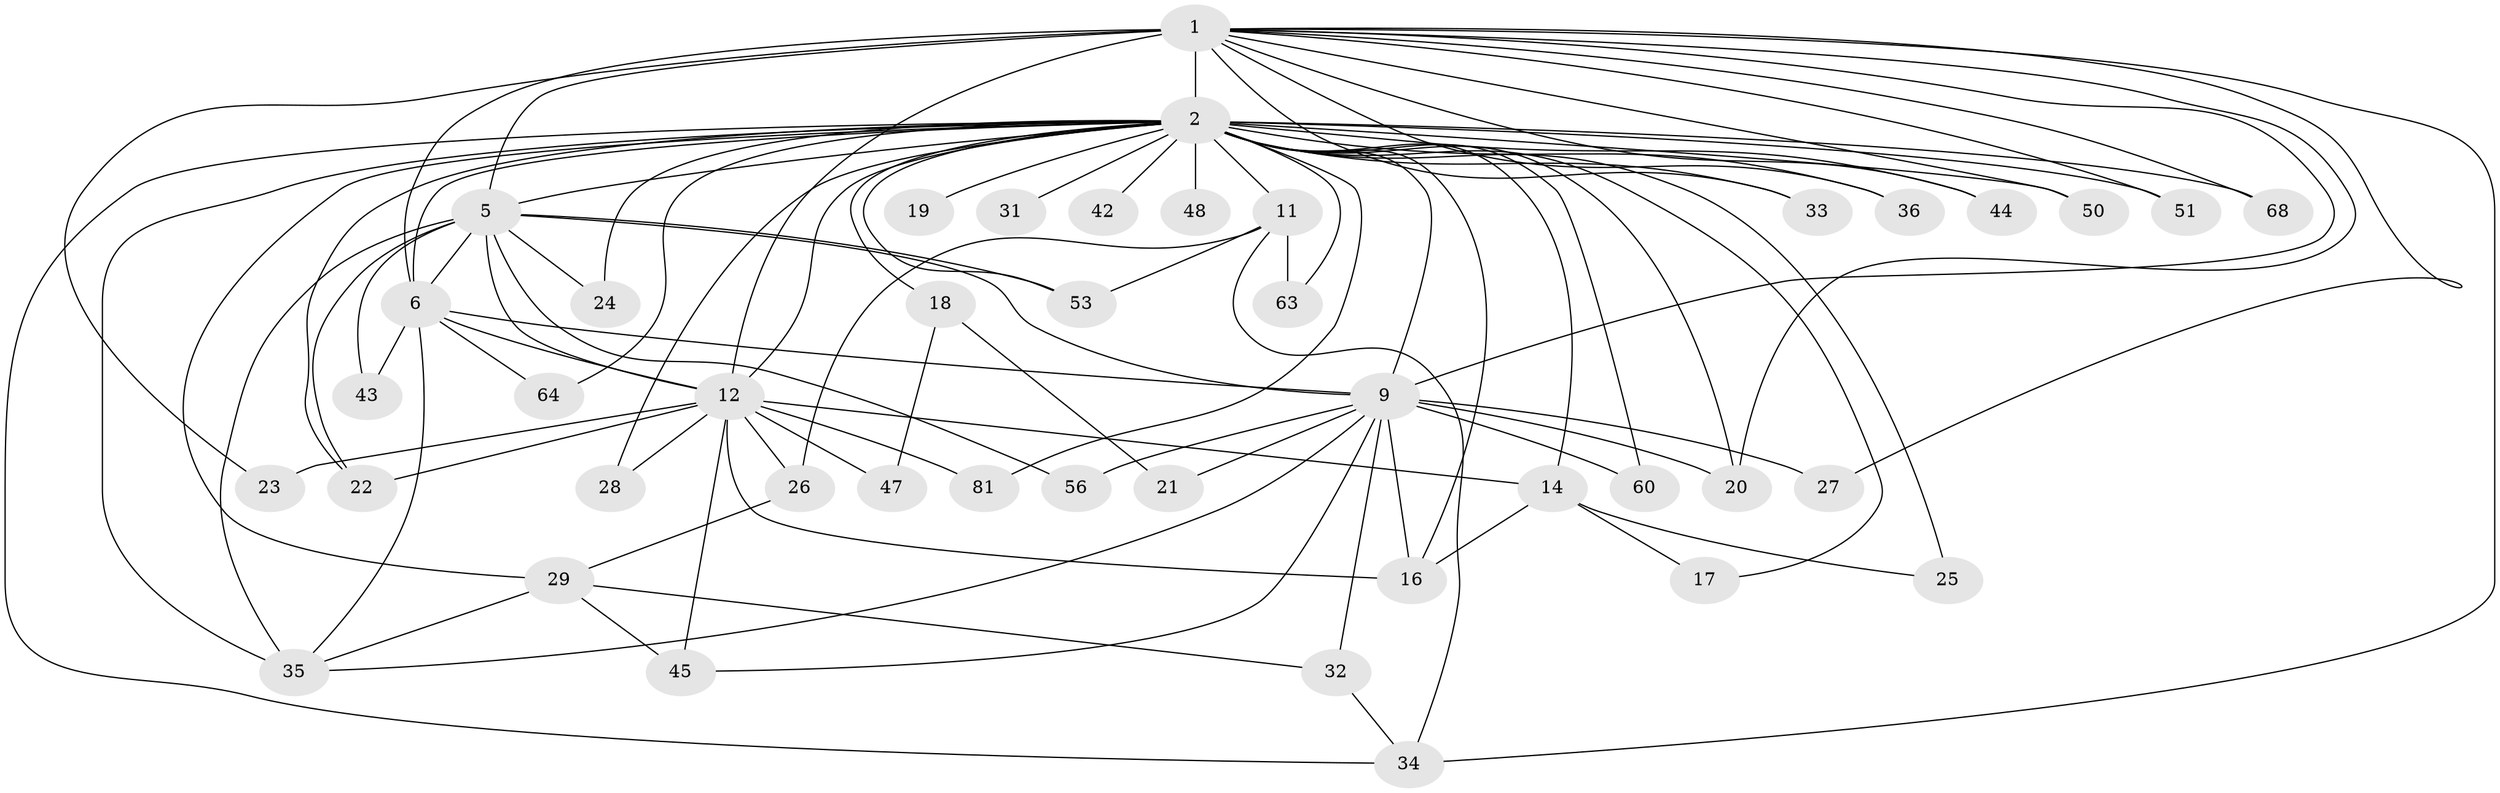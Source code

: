 // original degree distribution, {15: 0.022988505747126436, 17: 0.022988505747126436, 25: 0.011494252873563218, 20: 0.011494252873563218, 14: 0.011494252873563218, 16: 0.011494252873563218, 19: 0.011494252873563218, 18: 0.011494252873563218, 6: 0.04597701149425287, 12: 0.022988505747126436, 7: 0.011494252873563218, 3: 0.20689655172413793, 2: 0.5517241379310345, 4: 0.034482758620689655, 5: 0.011494252873563218}
// Generated by graph-tools (version 1.1) at 2025/14/03/09/25 04:14:07]
// undirected, 43 vertices, 93 edges
graph export_dot {
graph [start="1"]
  node [color=gray90,style=filled];
  1 [super="+7"];
  2 [super="+10+79+87+38+3+4"];
  5 [super="+73+15+40"];
  6 [super="+61+75"];
  9;
  11;
  12 [super="+41"];
  14 [super="+70+46+59"];
  16 [super="+67+37"];
  17;
  18;
  19;
  20 [super="+52"];
  21;
  22;
  23;
  24;
  25 [super="+65"];
  26;
  27;
  28;
  29;
  31;
  32 [super="+69"];
  33;
  34 [super="+39"];
  35 [super="+57"];
  36;
  42 [super="+62"];
  43;
  44 [super="+72"];
  45 [super="+54"];
  47;
  48;
  50 [super="+82"];
  51;
  53 [super="+66"];
  56;
  60;
  63;
  64;
  68;
  81;
  1 -- 2 [weight=10];
  1 -- 5 [weight=2];
  1 -- 6 [weight=2];
  1 -- 9 [weight=2];
  1 -- 23;
  1 -- 27;
  1 -- 36;
  1 -- 68;
  1 -- 12 [weight=2];
  1 -- 20 [weight=2];
  1 -- 33;
  1 -- 34;
  1 -- 44 [weight=2];
  1 -- 50;
  1 -- 51;
  2 -- 5 [weight=9];
  2 -- 6 [weight=6];
  2 -- 9 [weight=5];
  2 -- 11 [weight=2];
  2 -- 16 [weight=3];
  2 -- 18 [weight=2];
  2 -- 64;
  2 -- 17;
  2 -- 19 [weight=2];
  2 -- 50 [weight=2];
  2 -- 81;
  2 -- 29 [weight=2];
  2 -- 14 [weight=4];
  2 -- 25 [weight=3];
  2 -- 31 [weight=2];
  2 -- 36;
  2 -- 44;
  2 -- 51;
  2 -- 53;
  2 -- 60;
  2 -- 68;
  2 -- 12;
  2 -- 20;
  2 -- 22;
  2 -- 24;
  2 -- 28;
  2 -- 33;
  2 -- 34;
  2 -- 35 [weight=2];
  2 -- 42 [weight=3];
  2 -- 48;
  2 -- 63;
  5 -- 6;
  5 -- 9;
  5 -- 24;
  5 -- 43;
  5 -- 53;
  5 -- 56;
  5 -- 12;
  5 -- 35;
  5 -- 22;
  6 -- 9 [weight=2];
  6 -- 12;
  6 -- 43;
  6 -- 64;
  6 -- 35;
  9 -- 20;
  9 -- 21;
  9 -- 27;
  9 -- 32;
  9 -- 56;
  9 -- 60;
  9 -- 16;
  9 -- 45;
  9 -- 35;
  11 -- 26;
  11 -- 34;
  11 -- 63;
  11 -- 53;
  12 -- 16;
  12 -- 22;
  12 -- 23;
  12 -- 26;
  12 -- 28;
  12 -- 45;
  12 -- 47;
  12 -- 81;
  12 -- 14;
  14 -- 17;
  14 -- 16;
  14 -- 25;
  18 -- 21;
  18 -- 47;
  26 -- 29;
  29 -- 32;
  29 -- 35;
  29 -- 45;
  32 -- 34;
}
